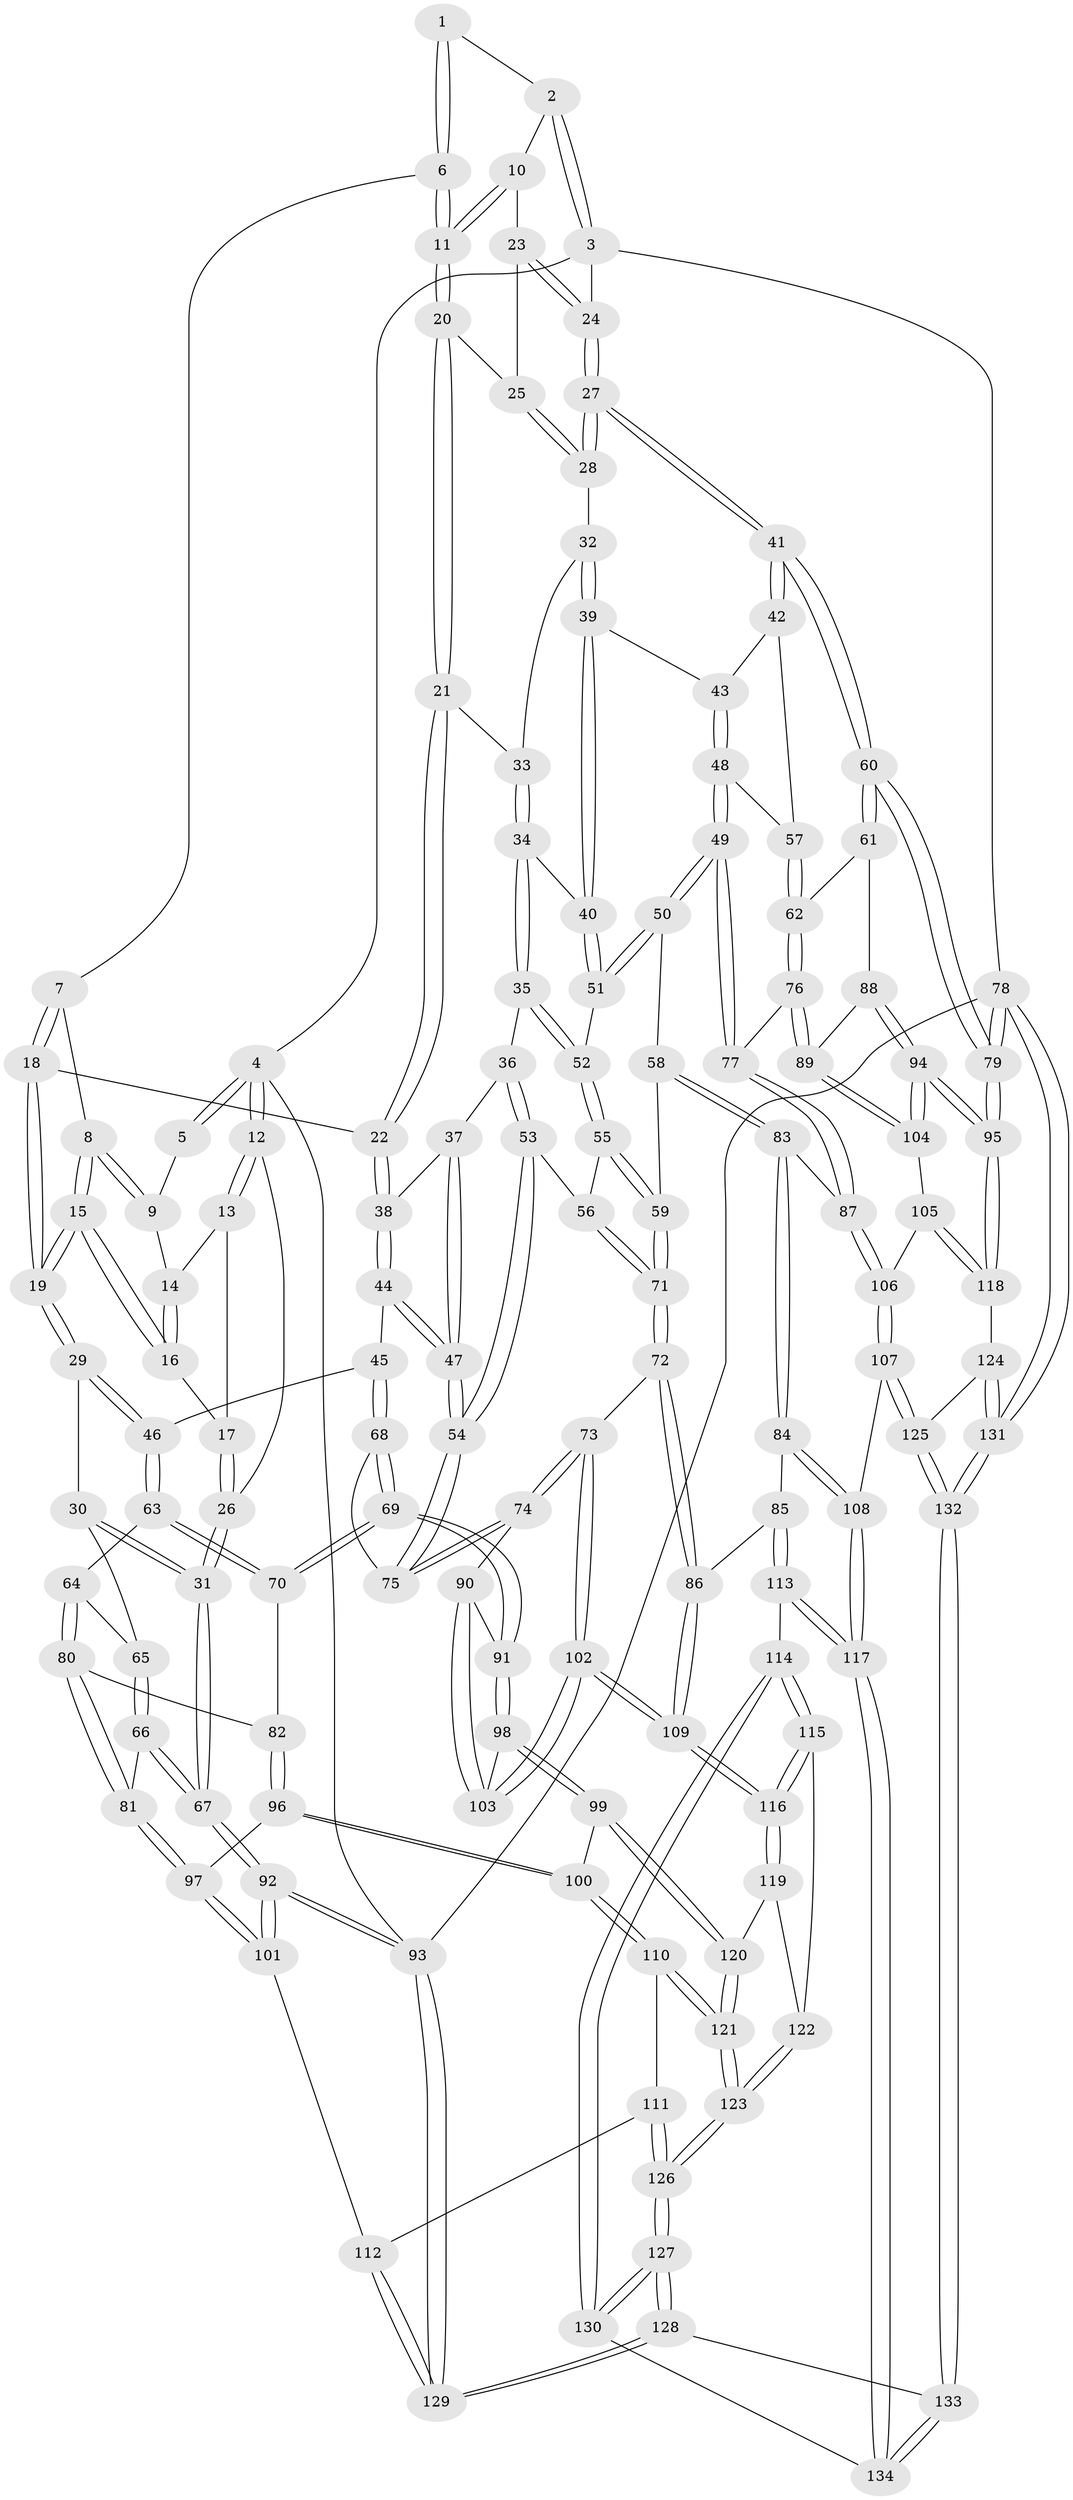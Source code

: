 // Generated by graph-tools (version 1.1) at 2025/27/03/09/25 03:27:11]
// undirected, 134 vertices, 332 edges
graph export_dot {
graph [start="1"]
  node [color=gray90,style=filled];
  1 [pos="+0.3050342797624392+0"];
  2 [pos="+0.522507897526821+0"];
  3 [pos="+1+0"];
  4 [pos="+0+0"];
  5 [pos="+0.24302964431144655+0"];
  6 [pos="+0.3218144310662471+0.02093761811125122"];
  7 [pos="+0.31178277584885633+0.05642185144432969"];
  8 [pos="+0.2265120400731848+0.09609995099718058"];
  9 [pos="+0.12880992796138968+0.03802036482658655"];
  10 [pos="+0.5588600498079453+0.10125390246721741"];
  11 [pos="+0.5497097085987004+0.1136115508681938"];
  12 [pos="+0+0"];
  13 [pos="+0.02776523556030146+0.04070828495916328"];
  14 [pos="+0.12648803249898938+0.04031253158417073"];
  15 [pos="+0.1180495831220739+0.2043265020569088"];
  16 [pos="+0.1158966879728088+0.20270546391869657"];
  17 [pos="+0.08840905210794467+0.19351432827748988"];
  18 [pos="+0.35413400136574635+0.23372462654471418"];
  19 [pos="+0.16672610793844128+0.2920699902899379"];
  20 [pos="+0.5282748672094626+0.19852111416287746"];
  21 [pos="+0.4983089516632453+0.23485367687719338"];
  22 [pos="+0.40514042847959186+0.2588792111649594"];
  23 [pos="+0.7570143393788274+0.07355399978098275"];
  24 [pos="+1+0"];
  25 [pos="+0.7011876219142327+0.2442751672925797"];
  26 [pos="+0+0.19826373874548722"];
  27 [pos="+1+0.15510925865221104"];
  28 [pos="+0.71619053705808+0.2736456974847088"];
  29 [pos="+0.14166460885557786+0.3820474578018151"];
  30 [pos="+0+0.4100177764828568"];
  31 [pos="+0+0.40648940040770415"];
  32 [pos="+0.7127796106041843+0.307202789024294"];
  33 [pos="+0.5263414774180931+0.27774366378318466"];
  34 [pos="+0.5756466802173337+0.3692341358417519"];
  35 [pos="+0.5347674925110373+0.4369780820692367"];
  36 [pos="+0.5311002518741019+0.4367835467568216"];
  37 [pos="+0.48220727614557235+0.4220976902355933"];
  38 [pos="+0.40069701828963666+0.3145696313886518"];
  39 [pos="+0.7130694359192576+0.38269397513232917"];
  40 [pos="+0.7034409287756909+0.38687089587744994"];
  41 [pos="+1+0.2384019479485488"];
  42 [pos="+0.9031610421552132+0.39827722137647875"];
  43 [pos="+0.7230841798053558+0.3869516533963533"];
  44 [pos="+0.33875454750514206+0.4610157433825067"];
  45 [pos="+0.18619873568943157+0.4236144736349435"];
  46 [pos="+0.1558648134624321+0.40564650698949056"];
  47 [pos="+0.3616023217956568+0.4965558735658051"];
  48 [pos="+0.7584326101639389+0.523266448383633"];
  49 [pos="+0.7518926705905822+0.5928278102297717"];
  50 [pos="+0.6563508658972133+0.48259901023110036"];
  51 [pos="+0.6563495915139071+0.48256455709548485"];
  52 [pos="+0.5457707750238554+0.467203001041679"];
  53 [pos="+0.4356294284564858+0.5078575669581137"];
  54 [pos="+0.3686335283538737+0.5180769119545909"];
  55 [pos="+0.5434192136171808+0.4918497423565428"];
  56 [pos="+0.5113383911789668+0.5219203876505547"];
  57 [pos="+0.89512734053163+0.4187832924143056"];
  58 [pos="+0.6120477687932421+0.5568562960005713"];
  59 [pos="+0.5881506253392019+0.5506386100978689"];
  60 [pos="+1+0.47997899390710114"];
  61 [pos="+0.9190802568804834+0.5894154526525166"];
  62 [pos="+0.863499416809981+0.5513155703022007"];
  63 [pos="+0.13022736859625705+0.49251793914386993"];
  64 [pos="+0.11622682080058075+0.5286790811808534"];
  65 [pos="+0.03164981813424346+0.5294880631079779"];
  66 [pos="+0.025152865736948235+0.5829020581911319"];
  67 [pos="+0+0.5829347739430663"];
  68 [pos="+0.23519502226015807+0.5809690923037589"];
  69 [pos="+0.2219805645153434+0.6069449372855888"];
  70 [pos="+0.21890873684683057+0.6066107228113587"];
  71 [pos="+0.49576963140299074+0.6213335610264252"];
  72 [pos="+0.4861781324326691+0.6378625673971116"];
  73 [pos="+0.45003497020670363+0.6292534236042505"];
  74 [pos="+0.38091886422249227+0.5733232967644706"];
  75 [pos="+0.36800068436179+0.5347230141624598"];
  76 [pos="+0.7703786790178931+0.608214766007756"];
  77 [pos="+0.755844286147009+0.6096085591345263"];
  78 [pos="+1+1"];
  79 [pos="+1+0.7190290920123289"];
  80 [pos="+0.1145138447978859+0.5407800698777401"];
  81 [pos="+0.07715625626196151+0.6074678376212244"];
  82 [pos="+0.19041377102617152+0.6067665594035491"];
  83 [pos="+0.6528983305871305+0.6208985676058462"];
  84 [pos="+0.5801430823425354+0.6904517882944607"];
  85 [pos="+0.5191978778187567+0.676190231808498"];
  86 [pos="+0.5187251616097789+0.6757692761386455"];
  87 [pos="+0.7493693554492109+0.6161935627660601"];
  88 [pos="+0.9202717385566073+0.6063014658675114"];
  89 [pos="+0.8802234089427443+0.6795035509607382"];
  90 [pos="+0.33519778465663697+0.6284534844018055"];
  91 [pos="+0.23523866698278942+0.6377860833294345"];
  92 [pos="+0+0.7733541196581661"];
  93 [pos="+0+1"];
  94 [pos="+1+0.7032322009679778"];
  95 [pos="+1+0.7240637142008891"];
  96 [pos="+0.09958134756021517+0.6621268755248899"];
  97 [pos="+0.08719380194782968+0.6580271417434747"];
  98 [pos="+0.22726379365712818+0.7205546739487784"];
  99 [pos="+0.20642515860555283+0.7349414515078191"];
  100 [pos="+0.1865339594472186+0.7383339880295509"];
  101 [pos="+0+0.7608876826152497"];
  102 [pos="+0.35531837280582085+0.7595782116828302"];
  103 [pos="+0.3196085157713297+0.7315064206278662"];
  104 [pos="+0.8962360304992594+0.7145713790248142"];
  105 [pos="+0.8853607045669732+0.7324663959050044"];
  106 [pos="+0.7484201881780822+0.7781831912045565"];
  107 [pos="+0.7261889578758144+0.8210714957086603"];
  108 [pos="+0.6558464151848824+0.833143927869541"];
  109 [pos="+0.36631539366874405+0.7837931064592152"];
  110 [pos="+0.1393381974028008+0.7988666403886969"];
  111 [pos="+0.09034213668938884+0.8202273829249807"];
  112 [pos="+0.0779150456272721+0.8228898202941533"];
  113 [pos="+0.46719588119096206+0.8283689335685697"];
  114 [pos="+0.397233917974707+0.8543371456239567"];
  115 [pos="+0.37849676999179144+0.8145312199646679"];
  116 [pos="+0.3697934498122269+0.7956226632550903"];
  117 [pos="+0.6291206556928979+0.8595524645502173"];
  118 [pos="+0.9161633773001563+0.840789982038717"];
  119 [pos="+0.26145639042056656+0.807970750900657"];
  120 [pos="+0.2277392798825279+0.7809020638653438"];
  121 [pos="+0.22793997260355828+0.9018100143619414"];
  122 [pos="+0.263500856954496+0.8217481741044438"];
  123 [pos="+0.2802264968745892+1"];
  124 [pos="+0.9075303370144031+0.8568935870085291"];
  125 [pos="+0.786934610068401+0.8747272211798178"];
  126 [pos="+0.2959131302023343+1"];
  127 [pos="+0.3043371718384292+1"];
  128 [pos="+0.2880203464822662+1"];
  129 [pos="+0.07561949824114074+1"];
  130 [pos="+0.35340919827403267+0.9738510409122303"];
  131 [pos="+1+1"];
  132 [pos="+0.8572547170597297+1"];
  133 [pos="+0.6017733654703052+1"];
  134 [pos="+0.6215346210934735+0.8923982858559115"];
  1 -- 2;
  1 -- 6;
  1 -- 6;
  2 -- 3;
  2 -- 3;
  2 -- 10;
  3 -- 4;
  3 -- 24;
  3 -- 78;
  4 -- 5;
  4 -- 5;
  4 -- 12;
  4 -- 12;
  4 -- 93;
  5 -- 9;
  6 -- 7;
  6 -- 11;
  6 -- 11;
  7 -- 8;
  7 -- 18;
  7 -- 18;
  8 -- 9;
  8 -- 9;
  8 -- 15;
  8 -- 15;
  9 -- 14;
  10 -- 11;
  10 -- 11;
  10 -- 23;
  11 -- 20;
  11 -- 20;
  12 -- 13;
  12 -- 13;
  12 -- 26;
  13 -- 14;
  13 -- 17;
  14 -- 16;
  14 -- 16;
  15 -- 16;
  15 -- 16;
  15 -- 19;
  15 -- 19;
  16 -- 17;
  17 -- 26;
  17 -- 26;
  18 -- 19;
  18 -- 19;
  18 -- 22;
  19 -- 29;
  19 -- 29;
  20 -- 21;
  20 -- 21;
  20 -- 25;
  21 -- 22;
  21 -- 22;
  21 -- 33;
  22 -- 38;
  22 -- 38;
  23 -- 24;
  23 -- 24;
  23 -- 25;
  24 -- 27;
  24 -- 27;
  25 -- 28;
  25 -- 28;
  26 -- 31;
  26 -- 31;
  27 -- 28;
  27 -- 28;
  27 -- 41;
  27 -- 41;
  28 -- 32;
  29 -- 30;
  29 -- 46;
  29 -- 46;
  30 -- 31;
  30 -- 31;
  30 -- 65;
  31 -- 67;
  31 -- 67;
  32 -- 33;
  32 -- 39;
  32 -- 39;
  33 -- 34;
  33 -- 34;
  34 -- 35;
  34 -- 35;
  34 -- 40;
  35 -- 36;
  35 -- 52;
  35 -- 52;
  36 -- 37;
  36 -- 53;
  36 -- 53;
  37 -- 38;
  37 -- 47;
  37 -- 47;
  38 -- 44;
  38 -- 44;
  39 -- 40;
  39 -- 40;
  39 -- 43;
  40 -- 51;
  40 -- 51;
  41 -- 42;
  41 -- 42;
  41 -- 60;
  41 -- 60;
  42 -- 43;
  42 -- 57;
  43 -- 48;
  43 -- 48;
  44 -- 45;
  44 -- 47;
  44 -- 47;
  45 -- 46;
  45 -- 68;
  45 -- 68;
  46 -- 63;
  46 -- 63;
  47 -- 54;
  47 -- 54;
  48 -- 49;
  48 -- 49;
  48 -- 57;
  49 -- 50;
  49 -- 50;
  49 -- 77;
  49 -- 77;
  50 -- 51;
  50 -- 51;
  50 -- 58;
  51 -- 52;
  52 -- 55;
  52 -- 55;
  53 -- 54;
  53 -- 54;
  53 -- 56;
  54 -- 75;
  54 -- 75;
  55 -- 56;
  55 -- 59;
  55 -- 59;
  56 -- 71;
  56 -- 71;
  57 -- 62;
  57 -- 62;
  58 -- 59;
  58 -- 83;
  58 -- 83;
  59 -- 71;
  59 -- 71;
  60 -- 61;
  60 -- 61;
  60 -- 79;
  60 -- 79;
  61 -- 62;
  61 -- 88;
  62 -- 76;
  62 -- 76;
  63 -- 64;
  63 -- 70;
  63 -- 70;
  64 -- 65;
  64 -- 80;
  64 -- 80;
  65 -- 66;
  65 -- 66;
  66 -- 67;
  66 -- 67;
  66 -- 81;
  67 -- 92;
  67 -- 92;
  68 -- 69;
  68 -- 69;
  68 -- 75;
  69 -- 70;
  69 -- 70;
  69 -- 91;
  69 -- 91;
  70 -- 82;
  71 -- 72;
  71 -- 72;
  72 -- 73;
  72 -- 86;
  72 -- 86;
  73 -- 74;
  73 -- 74;
  73 -- 102;
  73 -- 102;
  74 -- 75;
  74 -- 75;
  74 -- 90;
  76 -- 77;
  76 -- 89;
  76 -- 89;
  77 -- 87;
  77 -- 87;
  78 -- 79;
  78 -- 79;
  78 -- 131;
  78 -- 131;
  78 -- 93;
  79 -- 95;
  79 -- 95;
  80 -- 81;
  80 -- 81;
  80 -- 82;
  81 -- 97;
  81 -- 97;
  82 -- 96;
  82 -- 96;
  83 -- 84;
  83 -- 84;
  83 -- 87;
  84 -- 85;
  84 -- 108;
  84 -- 108;
  85 -- 86;
  85 -- 113;
  85 -- 113;
  86 -- 109;
  86 -- 109;
  87 -- 106;
  87 -- 106;
  88 -- 89;
  88 -- 94;
  88 -- 94;
  89 -- 104;
  89 -- 104;
  90 -- 91;
  90 -- 103;
  90 -- 103;
  91 -- 98;
  91 -- 98;
  92 -- 93;
  92 -- 93;
  92 -- 101;
  92 -- 101;
  93 -- 129;
  93 -- 129;
  94 -- 95;
  94 -- 95;
  94 -- 104;
  94 -- 104;
  95 -- 118;
  95 -- 118;
  96 -- 97;
  96 -- 100;
  96 -- 100;
  97 -- 101;
  97 -- 101;
  98 -- 99;
  98 -- 99;
  98 -- 103;
  99 -- 100;
  99 -- 120;
  99 -- 120;
  100 -- 110;
  100 -- 110;
  101 -- 112;
  102 -- 103;
  102 -- 103;
  102 -- 109;
  102 -- 109;
  104 -- 105;
  105 -- 106;
  105 -- 118;
  105 -- 118;
  106 -- 107;
  106 -- 107;
  107 -- 108;
  107 -- 125;
  107 -- 125;
  108 -- 117;
  108 -- 117;
  109 -- 116;
  109 -- 116;
  110 -- 111;
  110 -- 121;
  110 -- 121;
  111 -- 112;
  111 -- 126;
  111 -- 126;
  112 -- 129;
  112 -- 129;
  113 -- 114;
  113 -- 117;
  113 -- 117;
  114 -- 115;
  114 -- 115;
  114 -- 130;
  114 -- 130;
  115 -- 116;
  115 -- 116;
  115 -- 122;
  116 -- 119;
  116 -- 119;
  117 -- 134;
  117 -- 134;
  118 -- 124;
  119 -- 120;
  119 -- 122;
  120 -- 121;
  120 -- 121;
  121 -- 123;
  121 -- 123;
  122 -- 123;
  122 -- 123;
  123 -- 126;
  123 -- 126;
  124 -- 125;
  124 -- 131;
  124 -- 131;
  125 -- 132;
  125 -- 132;
  126 -- 127;
  126 -- 127;
  127 -- 128;
  127 -- 128;
  127 -- 130;
  127 -- 130;
  128 -- 129;
  128 -- 129;
  128 -- 133;
  130 -- 134;
  131 -- 132;
  131 -- 132;
  132 -- 133;
  132 -- 133;
  133 -- 134;
  133 -- 134;
}
